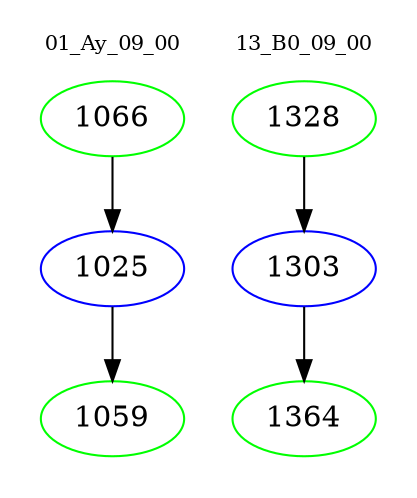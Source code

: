 digraph{
subgraph cluster_0 {
color = white
label = "01_Ay_09_00";
fontsize=10;
T0_1066 [label="1066", color="green"]
T0_1066 -> T0_1025 [color="black"]
T0_1025 [label="1025", color="blue"]
T0_1025 -> T0_1059 [color="black"]
T0_1059 [label="1059", color="green"]
}
subgraph cluster_1 {
color = white
label = "13_B0_09_00";
fontsize=10;
T1_1328 [label="1328", color="green"]
T1_1328 -> T1_1303 [color="black"]
T1_1303 [label="1303", color="blue"]
T1_1303 -> T1_1364 [color="black"]
T1_1364 [label="1364", color="green"]
}
}
